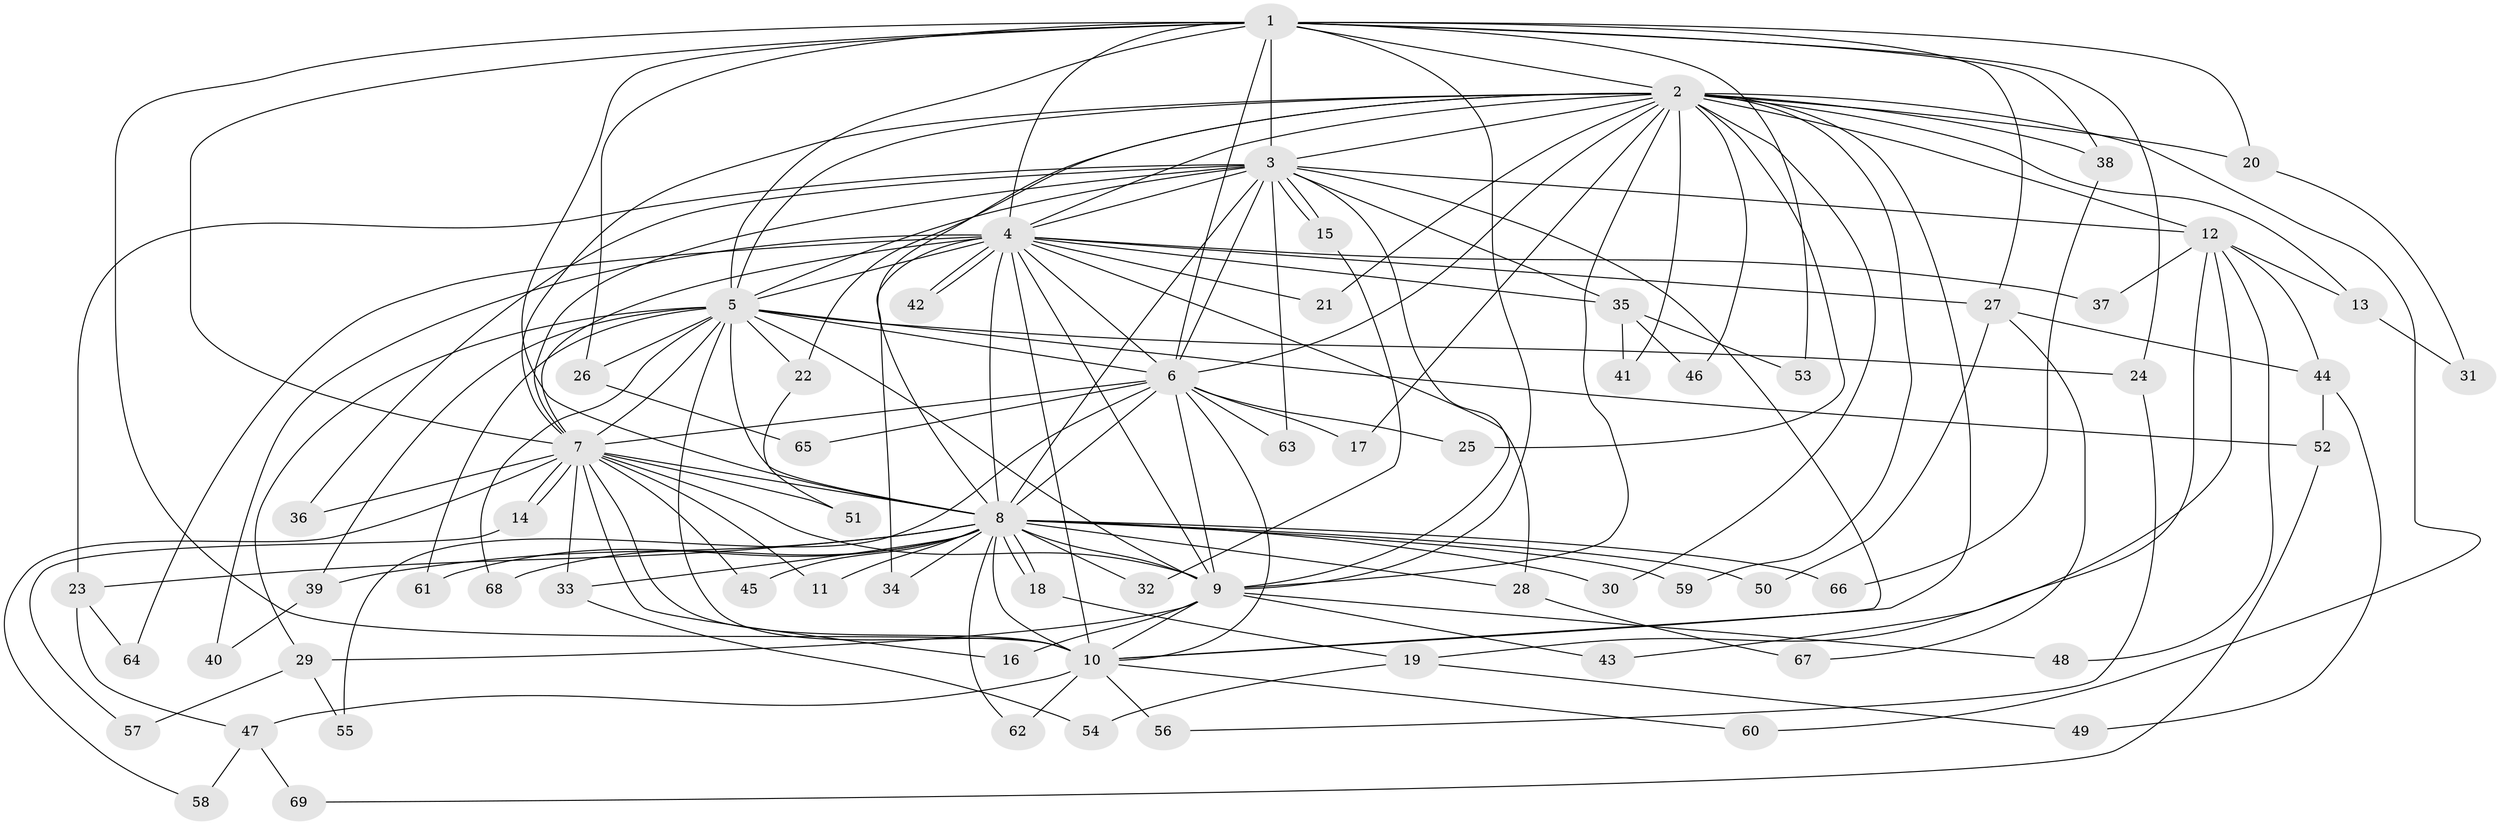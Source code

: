 // coarse degree distribution, {11: 0.03571428571428571, 12: 0.07142857142857142, 16: 0.03571428571428571, 3: 0.17857142857142858, 2: 0.25, 1: 0.03571428571428571, 6: 0.03571428571428571, 4: 0.25, 14: 0.03571428571428571, 8: 0.03571428571428571, 15: 0.03571428571428571}
// Generated by graph-tools (version 1.1) at 2025/36/03/04/25 23:36:22]
// undirected, 69 vertices, 163 edges
graph export_dot {
  node [color=gray90,style=filled];
  1;
  2;
  3;
  4;
  5;
  6;
  7;
  8;
  9;
  10;
  11;
  12;
  13;
  14;
  15;
  16;
  17;
  18;
  19;
  20;
  21;
  22;
  23;
  24;
  25;
  26;
  27;
  28;
  29;
  30;
  31;
  32;
  33;
  34;
  35;
  36;
  37;
  38;
  39;
  40;
  41;
  42;
  43;
  44;
  45;
  46;
  47;
  48;
  49;
  50;
  51;
  52;
  53;
  54;
  55;
  56;
  57;
  58;
  59;
  60;
  61;
  62;
  63;
  64;
  65;
  66;
  67;
  68;
  69;
  1 -- 2;
  1 -- 3;
  1 -- 4;
  1 -- 5;
  1 -- 6;
  1 -- 7;
  1 -- 8;
  1 -- 9;
  1 -- 10;
  1 -- 20;
  1 -- 24;
  1 -- 26;
  1 -- 27;
  1 -- 38;
  1 -- 53;
  2 -- 3;
  2 -- 4;
  2 -- 5;
  2 -- 6;
  2 -- 7;
  2 -- 8;
  2 -- 9;
  2 -- 10;
  2 -- 12;
  2 -- 13;
  2 -- 17;
  2 -- 20;
  2 -- 21;
  2 -- 22;
  2 -- 25;
  2 -- 30;
  2 -- 38;
  2 -- 41;
  2 -- 46;
  2 -- 59;
  2 -- 60;
  3 -- 4;
  3 -- 5;
  3 -- 6;
  3 -- 7;
  3 -- 8;
  3 -- 9;
  3 -- 10;
  3 -- 12;
  3 -- 15;
  3 -- 15;
  3 -- 23;
  3 -- 35;
  3 -- 36;
  3 -- 63;
  4 -- 5;
  4 -- 6;
  4 -- 7;
  4 -- 8;
  4 -- 9;
  4 -- 10;
  4 -- 21;
  4 -- 27;
  4 -- 28;
  4 -- 34;
  4 -- 35;
  4 -- 37;
  4 -- 40;
  4 -- 42;
  4 -- 42;
  4 -- 64;
  5 -- 6;
  5 -- 7;
  5 -- 8;
  5 -- 9;
  5 -- 10;
  5 -- 22;
  5 -- 24;
  5 -- 26;
  5 -- 29;
  5 -- 39;
  5 -- 52;
  5 -- 61;
  5 -- 68;
  6 -- 7;
  6 -- 8;
  6 -- 9;
  6 -- 10;
  6 -- 17;
  6 -- 25;
  6 -- 55;
  6 -- 63;
  6 -- 65;
  7 -- 8;
  7 -- 9;
  7 -- 10;
  7 -- 11;
  7 -- 14;
  7 -- 14;
  7 -- 16;
  7 -- 33;
  7 -- 36;
  7 -- 45;
  7 -- 51;
  7 -- 58;
  8 -- 9;
  8 -- 10;
  8 -- 11;
  8 -- 18;
  8 -- 18;
  8 -- 23;
  8 -- 28;
  8 -- 30;
  8 -- 32;
  8 -- 33;
  8 -- 34;
  8 -- 39;
  8 -- 45;
  8 -- 50;
  8 -- 59;
  8 -- 61;
  8 -- 62;
  8 -- 66;
  8 -- 68;
  9 -- 10;
  9 -- 16;
  9 -- 29;
  9 -- 43;
  9 -- 48;
  10 -- 47;
  10 -- 56;
  10 -- 60;
  10 -- 62;
  12 -- 13;
  12 -- 19;
  12 -- 37;
  12 -- 43;
  12 -- 44;
  12 -- 48;
  13 -- 31;
  14 -- 57;
  15 -- 32;
  18 -- 19;
  19 -- 49;
  19 -- 54;
  20 -- 31;
  22 -- 51;
  23 -- 47;
  23 -- 64;
  24 -- 56;
  26 -- 65;
  27 -- 44;
  27 -- 50;
  27 -- 67;
  28 -- 67;
  29 -- 55;
  29 -- 57;
  33 -- 54;
  35 -- 41;
  35 -- 46;
  35 -- 53;
  38 -- 66;
  39 -- 40;
  44 -- 49;
  44 -- 52;
  47 -- 58;
  47 -- 69;
  52 -- 69;
}
